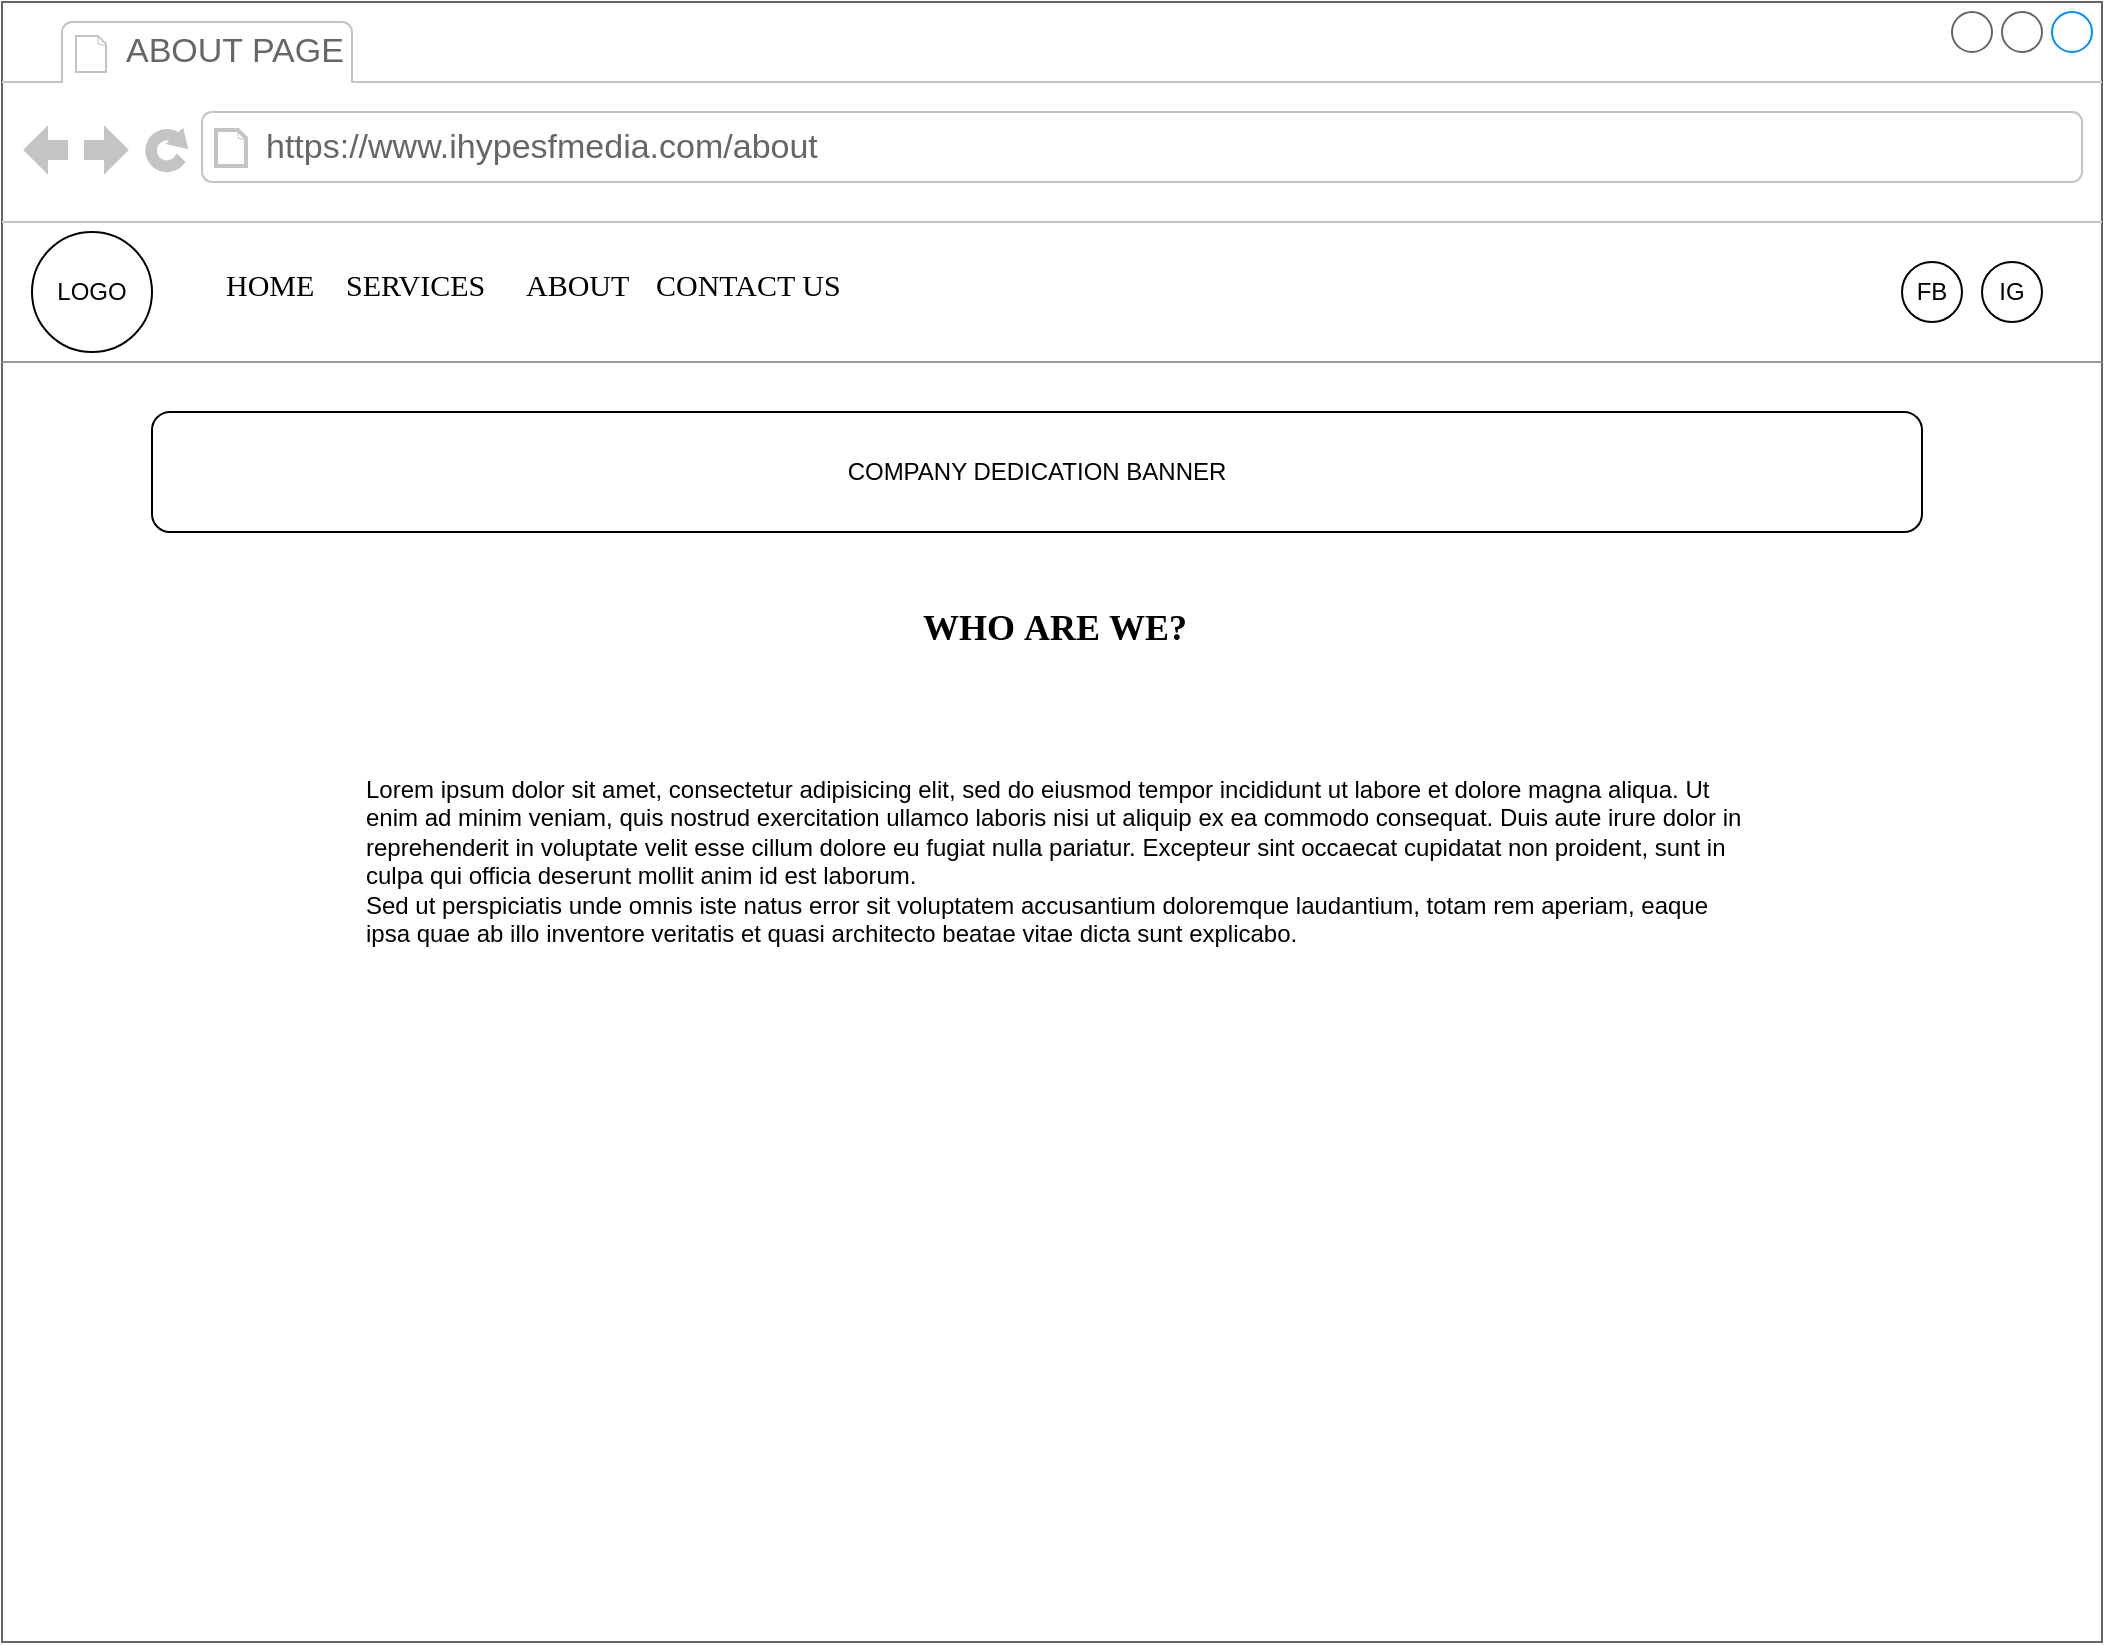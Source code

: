 <mxfile version="21.6.8" type="device">
  <diagram name="Page-1" id="2cc2dc42-3aac-f2a9-1cec-7a8b7cbee084">
    <mxGraphModel dx="1955" dy="1158" grid="1" gridSize="10" guides="1" tooltips="1" connect="1" arrows="1" fold="1" page="1" pageScale="1" pageWidth="1100" pageHeight="850" background="none" math="0" shadow="0">
      <root>
        <mxCell id="0" />
        <mxCell id="1" parent="0" />
        <mxCell id="7026571954dc6520-1" value="" style="strokeWidth=1;shadow=0;dashed=0;align=center;html=1;shape=mxgraph.mockup.containers.browserWindow;rSize=0;strokeColor=#666666;mainText=,;recursiveResize=0;rounded=0;labelBackgroundColor=none;fontFamily=Verdana;fontSize=12" parent="1" vertex="1">
          <mxGeometry x="25" y="15" width="1050" height="820" as="geometry" />
        </mxCell>
        <mxCell id="7026571954dc6520-2" value="ABOUT PAGE" style="strokeWidth=1;shadow=0;dashed=0;align=center;html=1;shape=mxgraph.mockup.containers.anchor;fontSize=17;fontColor=#666666;align=left;" parent="7026571954dc6520-1" vertex="1">
          <mxGeometry x="60" y="12" width="110" height="26" as="geometry" />
        </mxCell>
        <mxCell id="7026571954dc6520-3" value="https://www.ihypesfmedia.com/about" style="strokeWidth=1;shadow=0;dashed=0;align=center;html=1;shape=mxgraph.mockup.containers.anchor;rSize=0;fontSize=17;fontColor=#666666;align=left;" parent="7026571954dc6520-1" vertex="1">
          <mxGeometry x="130" y="60" width="250" height="26" as="geometry" />
        </mxCell>
        <mxCell id="7026571954dc6520-15" value="" style="verticalLabelPosition=bottom;shadow=0;dashed=0;align=center;html=1;verticalAlign=top;strokeWidth=1;shape=mxgraph.mockup.markup.line;strokeColor=#999999;rounded=0;labelBackgroundColor=none;fillColor=#ffffff;fontFamily=Verdana;fontSize=12;fontColor=#000000;" parent="7026571954dc6520-1" vertex="1">
          <mxGeometry y="170" width="1050" height="20" as="geometry" />
        </mxCell>
        <mxCell id="W9UuiEgfhQGYlAS1tFF7-3" value="HOME" style="text;html=1;points=[];align=left;verticalAlign=top;spacingTop=-4;fontSize=15;fontFamily=Verdana" parent="7026571954dc6520-1" vertex="1">
          <mxGeometry x="110" y="130" width="60" height="30" as="geometry" />
        </mxCell>
        <mxCell id="W9UuiEgfhQGYlAS1tFF7-4" value="SERVICES" style="text;html=1;points=[];align=left;verticalAlign=top;spacingTop=-4;fontSize=15;fontFamily=Verdana" parent="7026571954dc6520-1" vertex="1">
          <mxGeometry x="170" y="130" width="80" height="30" as="geometry" />
        </mxCell>
        <mxCell id="W9UuiEgfhQGYlAS1tFF7-5" value="ABOUT" style="text;html=1;points=[];align=left;verticalAlign=top;spacingTop=-4;fontSize=15;fontFamily=Verdana" parent="7026571954dc6520-1" vertex="1">
          <mxGeometry x="260" y="130" width="80" height="30" as="geometry" />
        </mxCell>
        <mxCell id="W9UuiEgfhQGYlAS1tFF7-6" value="CONTACT US" style="text;html=1;points=[];align=left;verticalAlign=top;spacingTop=-4;fontSize=15;fontFamily=Verdana" parent="7026571954dc6520-1" vertex="1">
          <mxGeometry x="325" y="130" width="80" height="30" as="geometry" />
        </mxCell>
        <mxCell id="W9UuiEgfhQGYlAS1tFF7-7" value="LOGO" style="ellipse;whiteSpace=wrap;html=1;aspect=fixed;" parent="7026571954dc6520-1" vertex="1">
          <mxGeometry x="15" y="115" width="60" height="60" as="geometry" />
        </mxCell>
        <mxCell id="W9UuiEgfhQGYlAS1tFF7-8" value="IG" style="ellipse;whiteSpace=wrap;html=1;aspect=fixed;" parent="7026571954dc6520-1" vertex="1">
          <mxGeometry x="990" y="130" width="30" height="30" as="geometry" />
        </mxCell>
        <mxCell id="W9UuiEgfhQGYlAS1tFF7-9" value="FB" style="ellipse;whiteSpace=wrap;html=1;aspect=fixed;" parent="7026571954dc6520-1" vertex="1">
          <mxGeometry x="950" y="130" width="30" height="30" as="geometry" />
        </mxCell>
        <mxCell id="7026571954dc6520-36" value="Lorem ipsum dolor sit amet, consectetur adipisicing elit, sed do eiusmod tempor incididunt ut labore et dolore magna aliqua. Ut enim ad minim veniam, quis nostrud exercitation ullamco laboris nisi ut aliquip ex ea commodo consequat. Duis aute irure dolor in reprehenderit in voluptate velit esse cillum dolore eu fugiat nulla pariatur. Excepteur sint occaecat cupidatat non proident, sunt in culpa qui officia deserunt mollit anim id est laborum.&lt;br&gt;Sed ut perspiciatis unde omnis iste natus error sit voluptatem accusantium doloremque laudantium, totam rem aperiam, eaque ipsa quae ab illo inventore veritatis et quasi architecto beatae vitae dicta sunt explicabo.&amp;nbsp;" style="text;spacingTop=-5;whiteSpace=wrap;html=1;align=left;fontSize=12;fontFamily=Helvetica;fillColor=none;strokeColor=none;rounded=0;shadow=1;labelBackgroundColor=none;" parent="7026571954dc6520-1" vertex="1">
          <mxGeometry x="180" y="385" width="690" height="85" as="geometry" />
        </mxCell>
        <mxCell id="W9UuiEgfhQGYlAS1tFF7-42" value="&lt;font style=&quot;font-size: 18px;&quot;&gt;&lt;b&gt;WHO&amp;nbsp;ARE&amp;nbsp;WE?&lt;/b&gt;&lt;/font&gt;" style="text;html=1;points=[];align=center;verticalAlign=top;spacingTop=-4;fontSize=15;fontFamily=Verdana" parent="7026571954dc6520-1" vertex="1">
          <mxGeometry x="433" y="300" width="185" height="30" as="geometry" />
        </mxCell>
        <mxCell id="4-ekYKjN2TF-xePQunyO-1" value="COMPANY DEDICATION BANNER" style="rounded=1;whiteSpace=wrap;html=1;" parent="7026571954dc6520-1" vertex="1">
          <mxGeometry x="75" y="205" width="885" height="60" as="geometry" />
        </mxCell>
      </root>
    </mxGraphModel>
  </diagram>
</mxfile>
